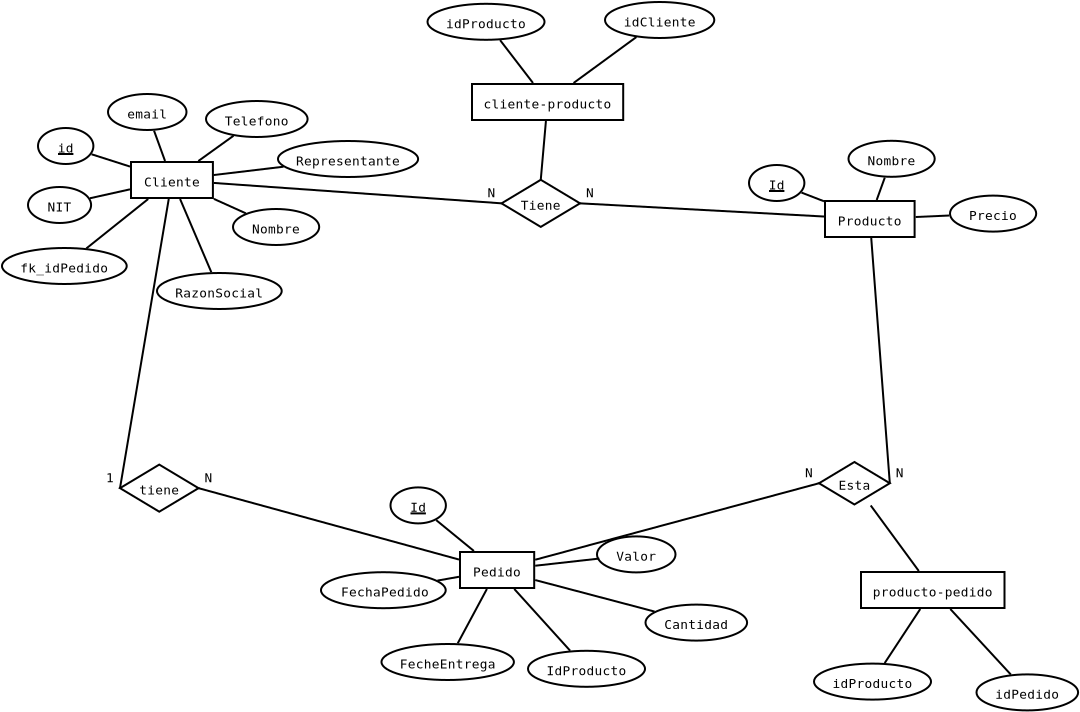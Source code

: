 <?xml version="1.0" encoding="UTF-8"?>
<dia:diagram xmlns:dia="http://www.lysator.liu.se/~alla/dia/">
  <dia:layer name="Fondo" visible="true" active="true">
    <dia:object type="ER - Attribute" version="0" id="O0">
      <dia:attribute name="obj_pos">
        <dia:point val="24.15,23.31"/>
      </dia:attribute>
      <dia:attribute name="obj_bb">
        <dia:rectangle val="24.1,23.26;30.435,25.16"/>
      </dia:attribute>
      <dia:attribute name="elem_corner">
        <dia:point val="24.15,23.31"/>
      </dia:attribute>
      <dia:attribute name="elem_width">
        <dia:real val="6.235"/>
      </dia:attribute>
      <dia:attribute name="elem_height">
        <dia:real val="1.8"/>
      </dia:attribute>
      <dia:attribute name="border_width">
        <dia:real val="0.1"/>
      </dia:attribute>
      <dia:attribute name="border_color">
        <dia:color val="#000000"/>
      </dia:attribute>
      <dia:attribute name="inner_color">
        <dia:color val="#ffffff"/>
      </dia:attribute>
      <dia:attribute name="name">
        <dia:string>#FechaPedido#</dia:string>
      </dia:attribute>
      <dia:attribute name="key">
        <dia:boolean val="false"/>
      </dia:attribute>
      <dia:attribute name="weak_key">
        <dia:boolean val="false"/>
      </dia:attribute>
      <dia:attribute name="derived">
        <dia:boolean val="false"/>
      </dia:attribute>
      <dia:attribute name="multivalued">
        <dia:boolean val="false"/>
      </dia:attribute>
      <dia:attribute name="font">
        <dia:font family="monospace" style="0" name="Courier"/>
      </dia:attribute>
      <dia:attribute name="font_height">
        <dia:real val="0.8"/>
      </dia:attribute>
    </dia:object>
    <dia:group>
      <dia:object type="ER - Entity" version="0" id="O1">
        <dia:attribute name="obj_pos">
          <dia:point val="49.35,4.75"/>
        </dia:attribute>
        <dia:attribute name="obj_bb">
          <dia:rectangle val="49.3,4.7;53.88,6.6"/>
        </dia:attribute>
        <dia:attribute name="elem_corner">
          <dia:point val="49.35,4.75"/>
        </dia:attribute>
        <dia:attribute name="elem_width">
          <dia:real val="4.48"/>
        </dia:attribute>
        <dia:attribute name="elem_height">
          <dia:real val="1.8"/>
        </dia:attribute>
        <dia:attribute name="border_width">
          <dia:real val="0.1"/>
        </dia:attribute>
        <dia:attribute name="border_color">
          <dia:color val="#000000"/>
        </dia:attribute>
        <dia:attribute name="inner_color">
          <dia:color val="#ffffff"/>
        </dia:attribute>
        <dia:attribute name="name">
          <dia:string>#Producto#</dia:string>
        </dia:attribute>
        <dia:attribute name="weak">
          <dia:boolean val="false"/>
        </dia:attribute>
        <dia:attribute name="associative">
          <dia:boolean val="false"/>
        </dia:attribute>
        <dia:attribute name="font">
          <dia:font family="monospace" style="0" name="Courier"/>
        </dia:attribute>
        <dia:attribute name="font_height">
          <dia:real val="0.8"/>
        </dia:attribute>
      </dia:object>
      <dia:object type="ER - Attribute" version="0" id="O2">
        <dia:attribute name="obj_pos">
          <dia:point val="45.55,2.95"/>
        </dia:attribute>
        <dia:attribute name="obj_bb">
          <dia:rectangle val="45.5,2.9;48.37,4.8"/>
        </dia:attribute>
        <dia:attribute name="elem_corner">
          <dia:point val="45.55,2.95"/>
        </dia:attribute>
        <dia:attribute name="elem_width">
          <dia:real val="2.77"/>
        </dia:attribute>
        <dia:attribute name="elem_height">
          <dia:real val="1.8"/>
        </dia:attribute>
        <dia:attribute name="border_width">
          <dia:real val="0.1"/>
        </dia:attribute>
        <dia:attribute name="border_color">
          <dia:color val="#000000"/>
        </dia:attribute>
        <dia:attribute name="inner_color">
          <dia:color val="#ffffff"/>
        </dia:attribute>
        <dia:attribute name="name">
          <dia:string>#Id#</dia:string>
        </dia:attribute>
        <dia:attribute name="key">
          <dia:boolean val="true"/>
        </dia:attribute>
        <dia:attribute name="weak_key">
          <dia:boolean val="false"/>
        </dia:attribute>
        <dia:attribute name="derived">
          <dia:boolean val="false"/>
        </dia:attribute>
        <dia:attribute name="multivalued">
          <dia:boolean val="false"/>
        </dia:attribute>
        <dia:attribute name="font">
          <dia:font family="monospace" style="0" name="Courier"/>
        </dia:attribute>
        <dia:attribute name="font_height">
          <dia:real val="0.8"/>
        </dia:attribute>
      </dia:object>
      <dia:object type="ER - Attribute" version="0" id="O3">
        <dia:attribute name="obj_pos">
          <dia:point val="50.525,1.74"/>
        </dia:attribute>
        <dia:attribute name="obj_bb">
          <dia:rectangle val="50.475,1.69;54.885,3.59"/>
        </dia:attribute>
        <dia:attribute name="elem_corner">
          <dia:point val="50.525,1.74"/>
        </dia:attribute>
        <dia:attribute name="elem_width">
          <dia:real val="4.31"/>
        </dia:attribute>
        <dia:attribute name="elem_height">
          <dia:real val="1.8"/>
        </dia:attribute>
        <dia:attribute name="border_width">
          <dia:real val="0.1"/>
        </dia:attribute>
        <dia:attribute name="border_color">
          <dia:color val="#000000"/>
        </dia:attribute>
        <dia:attribute name="inner_color">
          <dia:color val="#ffffff"/>
        </dia:attribute>
        <dia:attribute name="name">
          <dia:string>#Nombre#</dia:string>
        </dia:attribute>
        <dia:attribute name="key">
          <dia:boolean val="false"/>
        </dia:attribute>
        <dia:attribute name="weak_key">
          <dia:boolean val="false"/>
        </dia:attribute>
        <dia:attribute name="derived">
          <dia:boolean val="false"/>
        </dia:attribute>
        <dia:attribute name="multivalued">
          <dia:boolean val="false"/>
        </dia:attribute>
        <dia:attribute name="font">
          <dia:font family="monospace" style="0" name="Courier"/>
        </dia:attribute>
        <dia:attribute name="font_height">
          <dia:real val="0.8"/>
        </dia:attribute>
      </dia:object>
      <dia:object type="ER - Attribute" version="0" id="O4">
        <dia:attribute name="obj_pos">
          <dia:point val="55.6,4.48"/>
        </dia:attribute>
        <dia:attribute name="obj_bb">
          <dia:rectangle val="55.55,4.43;59.96,6.33"/>
        </dia:attribute>
        <dia:attribute name="elem_corner">
          <dia:point val="55.6,4.48"/>
        </dia:attribute>
        <dia:attribute name="elem_width">
          <dia:real val="4.31"/>
        </dia:attribute>
        <dia:attribute name="elem_height">
          <dia:real val="1.8"/>
        </dia:attribute>
        <dia:attribute name="border_width">
          <dia:real val="0.1"/>
        </dia:attribute>
        <dia:attribute name="border_color">
          <dia:color val="#000000"/>
        </dia:attribute>
        <dia:attribute name="inner_color">
          <dia:color val="#ffffff"/>
        </dia:attribute>
        <dia:attribute name="name">
          <dia:string>#Precio#</dia:string>
        </dia:attribute>
        <dia:attribute name="key">
          <dia:boolean val="false"/>
        </dia:attribute>
        <dia:attribute name="weak_key">
          <dia:boolean val="false"/>
        </dia:attribute>
        <dia:attribute name="derived">
          <dia:boolean val="false"/>
        </dia:attribute>
        <dia:attribute name="multivalued">
          <dia:boolean val="false"/>
        </dia:attribute>
        <dia:attribute name="font">
          <dia:font family="monospace" style="0" name="Courier"/>
        </dia:attribute>
        <dia:attribute name="font_height">
          <dia:real val="0.8"/>
        </dia:attribute>
      </dia:object>
      <dia:object type="Standard - Line" version="0" id="O5">
        <dia:attribute name="obj_pos">
          <dia:point val="48.172,4.328"/>
        </dia:attribute>
        <dia:attribute name="obj_bb">
          <dia:rectangle val="48.107,4.264;49.364,4.829"/>
        </dia:attribute>
        <dia:attribute name="conn_endpoints">
          <dia:point val="48.172,4.328"/>
          <dia:point val="49.3,4.764"/>
        </dia:attribute>
        <dia:attribute name="numcp">
          <dia:int val="1"/>
        </dia:attribute>
        <dia:connections>
          <dia:connection handle="0" to="O2" connection="8"/>
          <dia:connection handle="1" to="O1" connection="8"/>
        </dia:connections>
      </dia:object>
      <dia:object type="Standard - Line" version="0" id="O6">
        <dia:attribute name="obj_pos">
          <dia:point val="52.341,3.576"/>
        </dia:attribute>
        <dia:attribute name="obj_bb">
          <dia:rectangle val="51.87,3.512;52.405,4.764"/>
        </dia:attribute>
        <dia:attribute name="conn_endpoints">
          <dia:point val="52.341,3.576"/>
          <dia:point val="51.934,4.7"/>
        </dia:attribute>
        <dia:attribute name="numcp">
          <dia:int val="1"/>
        </dia:attribute>
        <dia:connections>
          <dia:connection handle="0" to="O3" connection="8"/>
          <dia:connection handle="1" to="O1" connection="8"/>
        </dia:connections>
      </dia:object>
      <dia:object type="Standard - Line" version="0" id="O7">
        <dia:attribute name="obj_pos">
          <dia:point val="55.562,5.476"/>
        </dia:attribute>
        <dia:attribute name="obj_bb">
          <dia:rectangle val="53.827,5.424;55.614,5.602"/>
        </dia:attribute>
        <dia:attribute name="conn_endpoints">
          <dia:point val="55.562,5.476"/>
          <dia:point val="53.879,5.55"/>
        </dia:attribute>
        <dia:attribute name="numcp">
          <dia:int val="1"/>
        </dia:attribute>
        <dia:connections>
          <dia:connection handle="0" to="O4" connection="8"/>
          <dia:connection handle="1" to="O1" connection="8"/>
        </dia:connections>
      </dia:object>
    </dia:group>
    <dia:object type="ER - Relationship" version="0" id="O8">
      <dia:attribute name="obj_pos">
        <dia:point val="49.05,17.8"/>
      </dia:attribute>
      <dia:attribute name="obj_bb">
        <dia:rectangle val="48.315,17.75;53.325,19.974"/>
      </dia:attribute>
      <dia:attribute name="elem_corner">
        <dia:point val="49.05,17.8"/>
      </dia:attribute>
      <dia:attribute name="elem_width">
        <dia:real val="3.54"/>
      </dia:attribute>
      <dia:attribute name="elem_height">
        <dia:real val="2.124"/>
      </dia:attribute>
      <dia:attribute name="border_width">
        <dia:real val="0.1"/>
      </dia:attribute>
      <dia:attribute name="border_color">
        <dia:color val="#000000"/>
      </dia:attribute>
      <dia:attribute name="inner_color">
        <dia:color val="#ffffff"/>
      </dia:attribute>
      <dia:attribute name="name">
        <dia:string>#Esta#</dia:string>
      </dia:attribute>
      <dia:attribute name="left_card">
        <dia:string>#N#</dia:string>
      </dia:attribute>
      <dia:attribute name="right_card">
        <dia:string>#N#</dia:string>
      </dia:attribute>
      <dia:attribute name="identifying">
        <dia:boolean val="false"/>
      </dia:attribute>
      <dia:attribute name="rotated">
        <dia:boolean val="false"/>
      </dia:attribute>
      <dia:attribute name="font">
        <dia:font family="monospace" style="0" name="Courier"/>
      </dia:attribute>
      <dia:attribute name="font_height">
        <dia:real val="0.8"/>
      </dia:attribute>
    </dia:object>
    <dia:object type="ER - Relationship" version="0" id="O9">
      <dia:attribute name="obj_pos">
        <dia:point val="33.175,3.69"/>
      </dia:attribute>
      <dia:attribute name="obj_bb">
        <dia:rectangle val="32.44,3.64;37.835,6.095"/>
      </dia:attribute>
      <dia:attribute name="elem_corner">
        <dia:point val="33.175,3.69"/>
      </dia:attribute>
      <dia:attribute name="elem_width">
        <dia:real val="3.925"/>
      </dia:attribute>
      <dia:attribute name="elem_height">
        <dia:real val="2.355"/>
      </dia:attribute>
      <dia:attribute name="border_width">
        <dia:real val="0.1"/>
      </dia:attribute>
      <dia:attribute name="border_color">
        <dia:color val="#000000"/>
      </dia:attribute>
      <dia:attribute name="inner_color">
        <dia:color val="#ffffff"/>
      </dia:attribute>
      <dia:attribute name="name">
        <dia:string>#Tiene#</dia:string>
      </dia:attribute>
      <dia:attribute name="left_card">
        <dia:string>#N#</dia:string>
      </dia:attribute>
      <dia:attribute name="right_card">
        <dia:string>#N#</dia:string>
      </dia:attribute>
      <dia:attribute name="identifying">
        <dia:boolean val="false"/>
      </dia:attribute>
      <dia:attribute name="rotated">
        <dia:boolean val="false"/>
      </dia:attribute>
      <dia:attribute name="font">
        <dia:font family="monospace" style="0" name="Courier"/>
      </dia:attribute>
      <dia:attribute name="font_height">
        <dia:real val="0.8"/>
      </dia:attribute>
    </dia:object>
    <dia:object type="ER - Relationship" version="0" id="O10">
      <dia:attribute name="obj_pos">
        <dia:point val="14.1,17.93"/>
      </dia:attribute>
      <dia:attribute name="obj_bb">
        <dia:rectangle val="13.365,17.88;18.76,20.335"/>
      </dia:attribute>
      <dia:attribute name="elem_corner">
        <dia:point val="14.1,17.93"/>
      </dia:attribute>
      <dia:attribute name="elem_width">
        <dia:real val="3.925"/>
      </dia:attribute>
      <dia:attribute name="elem_height">
        <dia:real val="2.355"/>
      </dia:attribute>
      <dia:attribute name="border_width">
        <dia:real val="0.1"/>
      </dia:attribute>
      <dia:attribute name="border_color">
        <dia:color val="#000000"/>
      </dia:attribute>
      <dia:attribute name="inner_color">
        <dia:color val="#ffffff"/>
      </dia:attribute>
      <dia:attribute name="name">
        <dia:string>#tiene#</dia:string>
      </dia:attribute>
      <dia:attribute name="left_card">
        <dia:string>#1#</dia:string>
      </dia:attribute>
      <dia:attribute name="right_card">
        <dia:string>#N#</dia:string>
      </dia:attribute>
      <dia:attribute name="identifying">
        <dia:boolean val="false"/>
      </dia:attribute>
      <dia:attribute name="rotated">
        <dia:boolean val="false"/>
      </dia:attribute>
      <dia:attribute name="font">
        <dia:font family="monospace" style="0" name="Courier"/>
      </dia:attribute>
      <dia:attribute name="font_height">
        <dia:real val="0.8"/>
      </dia:attribute>
    </dia:object>
    <dia:object type="Standard - Line" version="0" id="O11">
      <dia:attribute name="obj_pos">
        <dia:point val="49.3,5.526"/>
      </dia:attribute>
      <dia:attribute name="obj_bb">
        <dia:rectangle val="37.047,4.815;49.353,5.579"/>
      </dia:attribute>
      <dia:attribute name="conn_endpoints">
        <dia:point val="49.3,5.526"/>
        <dia:point val="37.1,4.867"/>
      </dia:attribute>
      <dia:attribute name="numcp">
        <dia:int val="1"/>
      </dia:attribute>
      <dia:connections>
        <dia:connection handle="0" to="O1" connection="8"/>
        <dia:connection handle="1" to="O9" connection="4"/>
      </dia:connections>
    </dia:object>
    <dia:object type="Standard - Line" version="0" id="O12">
      <dia:attribute name="obj_pos">
        <dia:point val="18.025,19.108"/>
      </dia:attribute>
      <dia:attribute name="obj_bb">
        <dia:rectangle val="17.964,19.046;31.111,22.739"/>
      </dia:attribute>
      <dia:attribute name="conn_endpoints">
        <dia:point val="18.025,19.108"/>
        <dia:point val="31.05,22.678"/>
      </dia:attribute>
      <dia:attribute name="numcp">
        <dia:int val="1"/>
      </dia:attribute>
      <dia:connections>
        <dia:connection handle="0" to="O10" connection="4"/>
        <dia:connection handle="1" to="O46" connection="8"/>
      </dia:connections>
    </dia:object>
    <dia:object type="Standard - Line" version="0" id="O13">
      <dia:attribute name="obj_pos">
        <dia:point val="34.859,22.687"/>
      </dia:attribute>
      <dia:attribute name="obj_bb">
        <dia:rectangle val="34.797,18.801;49.111,22.748"/>
      </dia:attribute>
      <dia:attribute name="conn_endpoints">
        <dia:point val="34.859,22.687"/>
        <dia:point val="49.05,18.862"/>
      </dia:attribute>
      <dia:attribute name="numcp">
        <dia:int val="1"/>
      </dia:attribute>
      <dia:connections>
        <dia:connection handle="0" to="O46" connection="8"/>
        <dia:connection handle="1" to="O8" connection="0"/>
      </dia:connections>
    </dia:object>
    <dia:object type="Standard - Line" version="0" id="O14">
      <dia:attribute name="obj_pos">
        <dia:point val="51.662,6.6"/>
      </dia:attribute>
      <dia:attribute name="obj_bb">
        <dia:rectangle val="51.608,6.547;52.644,18.916"/>
      </dia:attribute>
      <dia:attribute name="conn_endpoints">
        <dia:point val="51.662,6.6"/>
        <dia:point val="52.59,18.862"/>
      </dia:attribute>
      <dia:attribute name="numcp">
        <dia:int val="1"/>
      </dia:attribute>
      <dia:connections>
        <dia:connection handle="0" to="O1" connection="8"/>
        <dia:connection handle="1" to="O8" connection="4"/>
      </dia:connections>
    </dia:object>
    <dia:group>
      <dia:object type="ER - Entity" version="0" id="O15">
        <dia:attribute name="obj_pos">
          <dia:point val="14.65,2.8"/>
        </dia:attribute>
        <dia:attribute name="obj_bb">
          <dia:rectangle val="14.6,2.75;18.795,4.65"/>
        </dia:attribute>
        <dia:attribute name="elem_corner">
          <dia:point val="14.65,2.8"/>
        </dia:attribute>
        <dia:attribute name="elem_width">
          <dia:real val="4.095"/>
        </dia:attribute>
        <dia:attribute name="elem_height">
          <dia:real val="1.8"/>
        </dia:attribute>
        <dia:attribute name="border_width">
          <dia:real val="0.1"/>
        </dia:attribute>
        <dia:attribute name="border_color">
          <dia:color val="#000000"/>
        </dia:attribute>
        <dia:attribute name="inner_color">
          <dia:color val="#ffffff"/>
        </dia:attribute>
        <dia:attribute name="name">
          <dia:string>#Cliente#</dia:string>
        </dia:attribute>
        <dia:attribute name="weak">
          <dia:boolean val="false"/>
        </dia:attribute>
        <dia:attribute name="associative">
          <dia:boolean val="false"/>
        </dia:attribute>
        <dia:attribute name="font">
          <dia:font family="monospace" style="0" name="Courier"/>
        </dia:attribute>
        <dia:attribute name="font_height">
          <dia:real val="0.8"/>
        </dia:attribute>
      </dia:object>
      <dia:object type="ER - Attribute" version="0" id="O16">
        <dia:attribute name="obj_pos">
          <dia:point val="10,1.1"/>
        </dia:attribute>
        <dia:attribute name="obj_bb">
          <dia:rectangle val="9.95,1.05;12.82,2.95"/>
        </dia:attribute>
        <dia:attribute name="elem_corner">
          <dia:point val="10,1.1"/>
        </dia:attribute>
        <dia:attribute name="elem_width">
          <dia:real val="2.77"/>
        </dia:attribute>
        <dia:attribute name="elem_height">
          <dia:real val="1.8"/>
        </dia:attribute>
        <dia:attribute name="border_width">
          <dia:real val="0.1"/>
        </dia:attribute>
        <dia:attribute name="border_color">
          <dia:color val="#000000"/>
        </dia:attribute>
        <dia:attribute name="inner_color">
          <dia:color val="#ffffff"/>
        </dia:attribute>
        <dia:attribute name="name">
          <dia:string>#id#</dia:string>
        </dia:attribute>
        <dia:attribute name="key">
          <dia:boolean val="true"/>
        </dia:attribute>
        <dia:attribute name="weak_key">
          <dia:boolean val="false"/>
        </dia:attribute>
        <dia:attribute name="derived">
          <dia:boolean val="false"/>
        </dia:attribute>
        <dia:attribute name="multivalued">
          <dia:boolean val="false"/>
        </dia:attribute>
        <dia:attribute name="font">
          <dia:font family="monospace" style="0" name="Courier"/>
        </dia:attribute>
        <dia:attribute name="font_height">
          <dia:real val="0.8"/>
        </dia:attribute>
      </dia:object>
      <dia:object type="ER - Attribute" version="0" id="O17">
        <dia:attribute name="obj_pos">
          <dia:point val="9.5,4.05"/>
        </dia:attribute>
        <dia:attribute name="obj_bb">
          <dia:rectangle val="9.45,4;12.705,5.9"/>
        </dia:attribute>
        <dia:attribute name="elem_corner">
          <dia:point val="9.5,4.05"/>
        </dia:attribute>
        <dia:attribute name="elem_width">
          <dia:real val="3.155"/>
        </dia:attribute>
        <dia:attribute name="elem_height">
          <dia:real val="1.8"/>
        </dia:attribute>
        <dia:attribute name="border_width">
          <dia:real val="0.1"/>
        </dia:attribute>
        <dia:attribute name="border_color">
          <dia:color val="#000000"/>
        </dia:attribute>
        <dia:attribute name="inner_color">
          <dia:color val="#ffffff"/>
        </dia:attribute>
        <dia:attribute name="name">
          <dia:string>#NIT#</dia:string>
        </dia:attribute>
        <dia:attribute name="key">
          <dia:boolean val="false"/>
        </dia:attribute>
        <dia:attribute name="weak_key">
          <dia:boolean val="false"/>
        </dia:attribute>
        <dia:attribute name="derived">
          <dia:boolean val="false"/>
        </dia:attribute>
        <dia:attribute name="multivalued">
          <dia:boolean val="false"/>
        </dia:attribute>
        <dia:attribute name="font">
          <dia:font family="monospace" style="0" name="Courier"/>
        </dia:attribute>
        <dia:attribute name="font_height">
          <dia:real val="0.8"/>
        </dia:attribute>
      </dia:object>
      <dia:object type="ER - Attribute" version="0" id="O18">
        <dia:attribute name="obj_pos">
          <dia:point val="15.95,8.35"/>
        </dia:attribute>
        <dia:attribute name="obj_bb">
          <dia:rectangle val="15.9,8.3;22.235,10.2"/>
        </dia:attribute>
        <dia:attribute name="elem_corner">
          <dia:point val="15.95,8.35"/>
        </dia:attribute>
        <dia:attribute name="elem_width">
          <dia:real val="6.235"/>
        </dia:attribute>
        <dia:attribute name="elem_height">
          <dia:real val="1.8"/>
        </dia:attribute>
        <dia:attribute name="border_width">
          <dia:real val="0.1"/>
        </dia:attribute>
        <dia:attribute name="border_color">
          <dia:color val="#000000"/>
        </dia:attribute>
        <dia:attribute name="inner_color">
          <dia:color val="#ffffff"/>
        </dia:attribute>
        <dia:attribute name="name">
          <dia:string>#RazonSocial#</dia:string>
        </dia:attribute>
        <dia:attribute name="key">
          <dia:boolean val="false"/>
        </dia:attribute>
        <dia:attribute name="weak_key">
          <dia:boolean val="false"/>
        </dia:attribute>
        <dia:attribute name="derived">
          <dia:boolean val="false"/>
        </dia:attribute>
        <dia:attribute name="multivalued">
          <dia:boolean val="false"/>
        </dia:attribute>
        <dia:attribute name="font">
          <dia:font family="monospace" style="0" name="Courier"/>
        </dia:attribute>
        <dia:attribute name="font_height">
          <dia:real val="0.8"/>
        </dia:attribute>
      </dia:object>
      <dia:object type="ER - Attribute" version="0" id="O19">
        <dia:attribute name="obj_pos">
          <dia:point val="19.75,5.15"/>
        </dia:attribute>
        <dia:attribute name="obj_bb">
          <dia:rectangle val="19.7,5.1;24.11,7"/>
        </dia:attribute>
        <dia:attribute name="elem_corner">
          <dia:point val="19.75,5.15"/>
        </dia:attribute>
        <dia:attribute name="elem_width">
          <dia:real val="4.31"/>
        </dia:attribute>
        <dia:attribute name="elem_height">
          <dia:real val="1.8"/>
        </dia:attribute>
        <dia:attribute name="border_width">
          <dia:real val="0.1"/>
        </dia:attribute>
        <dia:attribute name="border_color">
          <dia:color val="#000000"/>
        </dia:attribute>
        <dia:attribute name="inner_color">
          <dia:color val="#ffffff"/>
        </dia:attribute>
        <dia:attribute name="name">
          <dia:string>#Nombre#</dia:string>
        </dia:attribute>
        <dia:attribute name="key">
          <dia:boolean val="false"/>
        </dia:attribute>
        <dia:attribute name="weak_key">
          <dia:boolean val="false"/>
        </dia:attribute>
        <dia:attribute name="derived">
          <dia:boolean val="false"/>
        </dia:attribute>
        <dia:attribute name="multivalued">
          <dia:boolean val="false"/>
        </dia:attribute>
        <dia:attribute name="font">
          <dia:font family="monospace" style="0" name="Courier"/>
        </dia:attribute>
        <dia:attribute name="font_height">
          <dia:real val="0.8"/>
        </dia:attribute>
      </dia:object>
      <dia:object type="ER - Attribute" version="0" id="O20">
        <dia:attribute name="obj_pos">
          <dia:point val="22,1.75"/>
        </dia:attribute>
        <dia:attribute name="obj_bb">
          <dia:rectangle val="21.95,1.7;29.055,3.6"/>
        </dia:attribute>
        <dia:attribute name="elem_corner">
          <dia:point val="22,1.75"/>
        </dia:attribute>
        <dia:attribute name="elem_width">
          <dia:real val="7.005"/>
        </dia:attribute>
        <dia:attribute name="elem_height">
          <dia:real val="1.8"/>
        </dia:attribute>
        <dia:attribute name="border_width">
          <dia:real val="0.1"/>
        </dia:attribute>
        <dia:attribute name="border_color">
          <dia:color val="#000000"/>
        </dia:attribute>
        <dia:attribute name="inner_color">
          <dia:color val="#ffffff"/>
        </dia:attribute>
        <dia:attribute name="name">
          <dia:string>#Representante#</dia:string>
        </dia:attribute>
        <dia:attribute name="key">
          <dia:boolean val="false"/>
        </dia:attribute>
        <dia:attribute name="weak_key">
          <dia:boolean val="false"/>
        </dia:attribute>
        <dia:attribute name="derived">
          <dia:boolean val="false"/>
        </dia:attribute>
        <dia:attribute name="multivalued">
          <dia:boolean val="false"/>
        </dia:attribute>
        <dia:attribute name="font">
          <dia:font family="monospace" style="0" name="Courier"/>
        </dia:attribute>
        <dia:attribute name="font_height">
          <dia:real val="0.8"/>
        </dia:attribute>
      </dia:object>
      <dia:object type="ER - Attribute" version="0" id="O21">
        <dia:attribute name="obj_pos">
          <dia:point val="18.4,-0.25"/>
        </dia:attribute>
        <dia:attribute name="obj_bb">
          <dia:rectangle val="18.35,-0.3;23.53,1.6"/>
        </dia:attribute>
        <dia:attribute name="elem_corner">
          <dia:point val="18.4,-0.25"/>
        </dia:attribute>
        <dia:attribute name="elem_width">
          <dia:real val="5.08"/>
        </dia:attribute>
        <dia:attribute name="elem_height">
          <dia:real val="1.8"/>
        </dia:attribute>
        <dia:attribute name="border_width">
          <dia:real val="0.1"/>
        </dia:attribute>
        <dia:attribute name="border_color">
          <dia:color val="#000000"/>
        </dia:attribute>
        <dia:attribute name="inner_color">
          <dia:color val="#ffffff"/>
        </dia:attribute>
        <dia:attribute name="name">
          <dia:string>#Telefono#</dia:string>
        </dia:attribute>
        <dia:attribute name="key">
          <dia:boolean val="false"/>
        </dia:attribute>
        <dia:attribute name="weak_key">
          <dia:boolean val="false"/>
        </dia:attribute>
        <dia:attribute name="derived">
          <dia:boolean val="false"/>
        </dia:attribute>
        <dia:attribute name="multivalued">
          <dia:boolean val="false"/>
        </dia:attribute>
        <dia:attribute name="font">
          <dia:font family="monospace" style="0" name="Courier"/>
        </dia:attribute>
        <dia:attribute name="font_height">
          <dia:real val="0.8"/>
        </dia:attribute>
      </dia:object>
      <dia:object type="ER - Attribute" version="0" id="O22">
        <dia:attribute name="obj_pos">
          <dia:point val="13.5,-0.6"/>
        </dia:attribute>
        <dia:attribute name="obj_bb">
          <dia:rectangle val="13.45,-0.65;17.475,1.25"/>
        </dia:attribute>
        <dia:attribute name="elem_corner">
          <dia:point val="13.5,-0.6"/>
        </dia:attribute>
        <dia:attribute name="elem_width">
          <dia:real val="3.925"/>
        </dia:attribute>
        <dia:attribute name="elem_height">
          <dia:real val="1.8"/>
        </dia:attribute>
        <dia:attribute name="border_width">
          <dia:real val="0.1"/>
        </dia:attribute>
        <dia:attribute name="border_color">
          <dia:color val="#000000"/>
        </dia:attribute>
        <dia:attribute name="inner_color">
          <dia:color val="#ffffff"/>
        </dia:attribute>
        <dia:attribute name="name">
          <dia:string>#email#</dia:string>
        </dia:attribute>
        <dia:attribute name="key">
          <dia:boolean val="false"/>
        </dia:attribute>
        <dia:attribute name="weak_key">
          <dia:boolean val="false"/>
        </dia:attribute>
        <dia:attribute name="derived">
          <dia:boolean val="false"/>
        </dia:attribute>
        <dia:attribute name="multivalued">
          <dia:boolean val="false"/>
        </dia:attribute>
        <dia:attribute name="font">
          <dia:font family="monospace" style="0" name="Courier"/>
        </dia:attribute>
        <dia:attribute name="font_height">
          <dia:real val="0.8"/>
        </dia:attribute>
      </dia:object>
      <dia:object type="Standard - Line" version="0" id="O23">
        <dia:attribute name="obj_pos">
          <dia:point val="12.675,2.413"/>
        </dia:attribute>
        <dia:attribute name="obj_bb">
          <dia:rectangle val="12.612,2.35;14.663,3.092"/>
        </dia:attribute>
        <dia:attribute name="conn_endpoints">
          <dia:point val="12.675,2.413"/>
          <dia:point val="14.6,3.029"/>
        </dia:attribute>
        <dia:attribute name="numcp">
          <dia:int val="1"/>
        </dia:attribute>
        <dia:connections>
          <dia:connection handle="0" to="O16" connection="8"/>
          <dia:connection handle="1" to="O15" connection="8"/>
        </dia:connections>
      </dia:object>
      <dia:object type="Standard - Line" version="0" id="O24">
        <dia:attribute name="obj_pos">
          <dia:point val="12.596,4.612"/>
        </dia:attribute>
        <dia:attribute name="obj_bb">
          <dia:rectangle val="12.536,4.107;14.66,4.672"/>
        </dia:attribute>
        <dia:attribute name="conn_endpoints">
          <dia:point val="12.596,4.612"/>
          <dia:point val="14.6,4.166"/>
        </dia:attribute>
        <dia:attribute name="numcp">
          <dia:int val="1"/>
        </dia:attribute>
        <dia:connections>
          <dia:connection handle="0" to="O17" connection="8"/>
          <dia:connection handle="1" to="O15" connection="8"/>
        </dia:connections>
      </dia:object>
      <dia:object type="Standard - Line" version="0" id="O25">
        <dia:attribute name="obj_pos">
          <dia:point val="18.666,8.311"/>
        </dia:attribute>
        <dia:attribute name="obj_bb">
          <dia:rectangle val="17.038,4.585;18.732,8.376"/>
        </dia:attribute>
        <dia:attribute name="conn_endpoints">
          <dia:point val="18.666,8.311"/>
          <dia:point val="17.103,4.65"/>
        </dia:attribute>
        <dia:attribute name="numcp">
          <dia:int val="1"/>
        </dia:attribute>
        <dia:connections>
          <dia:connection handle="0" to="O18" connection="8"/>
          <dia:connection handle="1" to="O15" connection="8"/>
        </dia:connections>
      </dia:object>
      <dia:object type="Standard - Line" version="0" id="O26">
        <dia:attribute name="obj_pos">
          <dia:point val="20.396,5.369"/>
        </dia:attribute>
        <dia:attribute name="obj_bb">
          <dia:rectangle val="18.728,4.58;20.462,5.435"/>
        </dia:attribute>
        <dia:attribute name="conn_endpoints">
          <dia:point val="20.396,5.369"/>
          <dia:point val="18.794,4.646"/>
        </dia:attribute>
        <dia:attribute name="numcp">
          <dia:int val="1"/>
        </dia:attribute>
        <dia:connections>
          <dia:connection handle="0" to="O19" connection="8"/>
          <dia:connection handle="1" to="O15" connection="8"/>
        </dia:connections>
      </dia:object>
      <dia:object type="Standard - Line" version="0" id="O27">
        <dia:attribute name="obj_pos">
          <dia:point val="22.276,3.035"/>
        </dia:attribute>
        <dia:attribute name="obj_bb">
          <dia:rectangle val="18.723,2.979;22.331,3.507"/>
        </dia:attribute>
        <dia:attribute name="conn_endpoints">
          <dia:point val="22.276,3.035"/>
          <dia:point val="18.778,3.452"/>
        </dia:attribute>
        <dia:attribute name="numcp">
          <dia:int val="1"/>
        </dia:attribute>
        <dia:connections>
          <dia:connection handle="0" to="O20" connection="8"/>
          <dia:connection handle="1" to="O15" connection="8"/>
        </dia:connections>
      </dia:object>
      <dia:object type="Standard - Line" version="0" id="O28">
        <dia:attribute name="obj_pos">
          <dia:point val="19.778,1.485"/>
        </dia:attribute>
        <dia:attribute name="obj_bb">
          <dia:rectangle val="17.947,1.416;19.848,2.821"/>
        </dia:attribute>
        <dia:attribute name="conn_endpoints">
          <dia:point val="19.778,1.485"/>
          <dia:point val="18.017,2.751"/>
        </dia:attribute>
        <dia:attribute name="numcp">
          <dia:int val="1"/>
        </dia:attribute>
        <dia:connections>
          <dia:connection handle="0" to="O21" connection="8"/>
          <dia:connection handle="1" to="O15" connection="8"/>
        </dia:connections>
      </dia:object>
      <dia:object type="Standard - Line" version="0" id="O29">
        <dia:attribute name="obj_pos">
          <dia:point val="15.802,1.235"/>
        </dia:attribute>
        <dia:attribute name="obj_bb">
          <dia:rectangle val="15.738,1.171;16.416,2.814"/>
        </dia:attribute>
        <dia:attribute name="conn_endpoints">
          <dia:point val="15.802,1.235"/>
          <dia:point val="16.352,2.75"/>
        </dia:attribute>
        <dia:attribute name="numcp">
          <dia:int val="1"/>
        </dia:attribute>
        <dia:connections>
          <dia:connection handle="0" to="O22" connection="8"/>
          <dia:connection handle="1" to="O15" connection="8"/>
        </dia:connections>
      </dia:object>
      <dia:object type="Standard - Line" version="0" id="O30">
        <dia:attribute name="obj_pos">
          <dia:point val="18.794,3.849"/>
        </dia:attribute>
        <dia:attribute name="obj_bb">
          <dia:rectangle val="18.741,3.795;33.228,4.921"/>
        </dia:attribute>
        <dia:attribute name="conn_endpoints">
          <dia:point val="18.794,3.849"/>
          <dia:point val="33.175,4.867"/>
        </dia:attribute>
        <dia:attribute name="numcp">
          <dia:int val="1"/>
        </dia:attribute>
        <dia:connections>
          <dia:connection handle="0" to="O15" connection="8"/>
        </dia:connections>
      </dia:object>
      <dia:object type="Standard - Line" version="0" id="O31">
        <dia:attribute name="obj_pos">
          <dia:point val="16.537,4.65"/>
        </dia:attribute>
        <dia:attribute name="obj_bb">
          <dia:rectangle val="14.042,4.593;16.595,19.165"/>
        </dia:attribute>
        <dia:attribute name="conn_endpoints">
          <dia:point val="16.537,4.65"/>
          <dia:point val="14.1,19.108"/>
        </dia:attribute>
        <dia:attribute name="numcp">
          <dia:int val="1"/>
        </dia:attribute>
        <dia:connections>
          <dia:connection handle="0" to="O15" connection="8"/>
        </dia:connections>
      </dia:object>
      <dia:object type="ER - Attribute" version="0" id="O32">
        <dia:attribute name="obj_pos">
          <dia:point val="8.2,7.1"/>
        </dia:attribute>
        <dia:attribute name="obj_bb">
          <dia:rectangle val="8.15,7.05;14.485,8.95"/>
        </dia:attribute>
        <dia:attribute name="elem_corner">
          <dia:point val="8.2,7.1"/>
        </dia:attribute>
        <dia:attribute name="elem_width">
          <dia:real val="6.235"/>
        </dia:attribute>
        <dia:attribute name="elem_height">
          <dia:real val="1.8"/>
        </dia:attribute>
        <dia:attribute name="border_width">
          <dia:real val="0.1"/>
        </dia:attribute>
        <dia:attribute name="border_color">
          <dia:color val="#000000"/>
        </dia:attribute>
        <dia:attribute name="inner_color">
          <dia:color val="#ffffff"/>
        </dia:attribute>
        <dia:attribute name="name">
          <dia:string>#fk_idPedido#</dia:string>
        </dia:attribute>
        <dia:attribute name="key">
          <dia:boolean val="false"/>
        </dia:attribute>
        <dia:attribute name="weak_key">
          <dia:boolean val="false"/>
        </dia:attribute>
        <dia:attribute name="derived">
          <dia:boolean val="false"/>
        </dia:attribute>
        <dia:attribute name="multivalued">
          <dia:boolean val="false"/>
        </dia:attribute>
        <dia:attribute name="font">
          <dia:font family="monospace" style="0" name="Courier"/>
        </dia:attribute>
        <dia:attribute name="font_height">
          <dia:real val="0.8"/>
        </dia:attribute>
      </dia:object>
      <dia:object type="Standard - Line" version="0" id="O33">
        <dia:attribute name="obj_pos">
          <dia:point val="12.416,7.122"/>
        </dia:attribute>
        <dia:attribute name="obj_bb">
          <dia:rectangle val="12.346,4.579;15.58,7.192"/>
        </dia:attribute>
        <dia:attribute name="conn_endpoints">
          <dia:point val="12.416,7.122"/>
          <dia:point val="15.509,4.65"/>
        </dia:attribute>
        <dia:attribute name="numcp">
          <dia:int val="1"/>
        </dia:attribute>
        <dia:connections>
          <dia:connection handle="0" to="O32" connection="8"/>
          <dia:connection handle="1" to="O15" connection="8"/>
        </dia:connections>
      </dia:object>
    </dia:group>
    <dia:object type="Standard - Line" version="0" id="O34">
      <dia:attribute name="obj_pos">
        <dia:point val="51.636,19.974"/>
      </dia:attribute>
      <dia:attribute name="obj_bb">
        <dia:rectangle val="51.566,19.904;54.111,23.32"/>
      </dia:attribute>
      <dia:attribute name="conn_endpoints">
        <dia:point val="51.636,19.974"/>
        <dia:point val="54.041,23.251"/>
      </dia:attribute>
      <dia:attribute name="numcp">
        <dia:int val="1"/>
      </dia:attribute>
      <dia:connections>
        <dia:connection handle="0" to="O8" connection="8"/>
        <dia:connection handle="1" to="O41" connection="8"/>
      </dia:connections>
    </dia:object>
    <dia:object type="Standard - Line" version="0" id="O35">
      <dia:attribute name="obj_pos">
        <dia:point val="35.138,3.69"/>
      </dia:attribute>
      <dia:attribute name="obj_bb">
        <dia:rectangle val="35.083,0.696;35.45,3.744"/>
      </dia:attribute>
      <dia:attribute name="conn_endpoints">
        <dia:point val="35.138,3.69"/>
        <dia:point val="35.396,0.75"/>
      </dia:attribute>
      <dia:attribute name="numcp">
        <dia:int val="1"/>
      </dia:attribute>
      <dia:connections>
        <dia:connection handle="0" to="O9" connection="2"/>
        <dia:connection handle="1" to="O36" connection="8"/>
      </dia:connections>
    </dia:object>
    <dia:group>
      <dia:object type="ER - Entity" version="0" id="O36">
        <dia:attribute name="obj_pos">
          <dia:point val="31.7,-1.1"/>
        </dia:attribute>
        <dia:attribute name="obj_bb">
          <dia:rectangle val="31.65,-1.15;39.31,0.75"/>
        </dia:attribute>
        <dia:attribute name="elem_corner">
          <dia:point val="31.7,-1.1"/>
        </dia:attribute>
        <dia:attribute name="elem_width">
          <dia:real val="7.56"/>
        </dia:attribute>
        <dia:attribute name="elem_height">
          <dia:real val="1.8"/>
        </dia:attribute>
        <dia:attribute name="border_width">
          <dia:real val="0.1"/>
        </dia:attribute>
        <dia:attribute name="border_color">
          <dia:color val="#000000"/>
        </dia:attribute>
        <dia:attribute name="inner_color">
          <dia:color val="#ffffff"/>
        </dia:attribute>
        <dia:attribute name="name">
          <dia:string>#cliente-producto#</dia:string>
        </dia:attribute>
        <dia:attribute name="weak">
          <dia:boolean val="false"/>
        </dia:attribute>
        <dia:attribute name="associative">
          <dia:boolean val="false"/>
        </dia:attribute>
        <dia:attribute name="font">
          <dia:font family="monospace" style="0" name="Courier"/>
        </dia:attribute>
        <dia:attribute name="font_height">
          <dia:real val="0.8"/>
        </dia:attribute>
      </dia:object>
      <dia:object type="ER - Attribute" version="0" id="O37">
        <dia:attribute name="obj_pos">
          <dia:point val="38.35,-5.2"/>
        </dia:attribute>
        <dia:attribute name="obj_bb">
          <dia:rectangle val="38.3,-5.25;43.865,-3.35"/>
        </dia:attribute>
        <dia:attribute name="elem_corner">
          <dia:point val="38.35,-5.2"/>
        </dia:attribute>
        <dia:attribute name="elem_width">
          <dia:real val="5.465"/>
        </dia:attribute>
        <dia:attribute name="elem_height">
          <dia:real val="1.8"/>
        </dia:attribute>
        <dia:attribute name="border_width">
          <dia:real val="0.1"/>
        </dia:attribute>
        <dia:attribute name="border_color">
          <dia:color val="#000000"/>
        </dia:attribute>
        <dia:attribute name="inner_color">
          <dia:color val="#ffffff"/>
        </dia:attribute>
        <dia:attribute name="name">
          <dia:string>#idCliente#</dia:string>
        </dia:attribute>
        <dia:attribute name="key">
          <dia:boolean val="false"/>
        </dia:attribute>
        <dia:attribute name="weak_key">
          <dia:boolean val="false"/>
        </dia:attribute>
        <dia:attribute name="derived">
          <dia:boolean val="false"/>
        </dia:attribute>
        <dia:attribute name="multivalued">
          <dia:boolean val="false"/>
        </dia:attribute>
        <dia:attribute name="font">
          <dia:font family="monospace" style="0" name="Courier"/>
        </dia:attribute>
        <dia:attribute name="font_height">
          <dia:real val="0.8"/>
        </dia:attribute>
      </dia:object>
      <dia:object type="ER - Attribute" version="0" id="O38">
        <dia:attribute name="obj_pos">
          <dia:point val="29.475,-5.11"/>
        </dia:attribute>
        <dia:attribute name="obj_bb">
          <dia:rectangle val="29.425,-5.16;35.375,-3.26"/>
        </dia:attribute>
        <dia:attribute name="elem_corner">
          <dia:point val="29.475,-5.11"/>
        </dia:attribute>
        <dia:attribute name="elem_width">
          <dia:real val="5.85"/>
        </dia:attribute>
        <dia:attribute name="elem_height">
          <dia:real val="1.8"/>
        </dia:attribute>
        <dia:attribute name="border_width">
          <dia:real val="0.1"/>
        </dia:attribute>
        <dia:attribute name="border_color">
          <dia:color val="#000000"/>
        </dia:attribute>
        <dia:attribute name="inner_color">
          <dia:color val="#ffffff"/>
        </dia:attribute>
        <dia:attribute name="name">
          <dia:string>#idProducto#</dia:string>
        </dia:attribute>
        <dia:attribute name="key">
          <dia:boolean val="false"/>
        </dia:attribute>
        <dia:attribute name="weak_key">
          <dia:boolean val="false"/>
        </dia:attribute>
        <dia:attribute name="derived">
          <dia:boolean val="false"/>
        </dia:attribute>
        <dia:attribute name="multivalued">
          <dia:boolean val="false"/>
        </dia:attribute>
        <dia:attribute name="font">
          <dia:font family="monospace" style="0" name="Courier"/>
        </dia:attribute>
        <dia:attribute name="font_height">
          <dia:real val="0.8"/>
        </dia:attribute>
      </dia:object>
      <dia:object type="Standard - Line" version="0" id="O39">
        <dia:attribute name="obj_pos">
          <dia:point val="34.75,-1.15"/>
        </dia:attribute>
        <dia:attribute name="obj_bb">
          <dia:rectangle val="33.033,-3.365;34.82,-1.08"/>
        </dia:attribute>
        <dia:attribute name="conn_endpoints">
          <dia:point val="34.75,-1.15"/>
          <dia:point val="33.103,-3.294"/>
        </dia:attribute>
        <dia:attribute name="numcp">
          <dia:int val="1"/>
        </dia:attribute>
        <dia:connections>
          <dia:connection handle="0" to="O36" connection="8"/>
          <dia:connection handle="1" to="O38" connection="8"/>
        </dia:connections>
      </dia:object>
      <dia:object type="Standard - Line" version="0" id="O40">
        <dia:attribute name="obj_pos">
          <dia:point val="36.778,-1.15"/>
        </dia:attribute>
        <dia:attribute name="obj_bb">
          <dia:rectangle val="36.708,-3.52;39.991,-1.08"/>
        </dia:attribute>
        <dia:attribute name="conn_endpoints">
          <dia:point val="36.778,-1.15"/>
          <dia:point val="39.921,-3.45"/>
        </dia:attribute>
        <dia:attribute name="numcp">
          <dia:int val="1"/>
        </dia:attribute>
        <dia:connections>
          <dia:connection handle="0" to="O36" connection="8"/>
          <dia:connection handle="1" to="O37" connection="8"/>
        </dia:connections>
      </dia:object>
    </dia:group>
    <dia:group>
      <dia:object type="ER - Entity" version="0" id="O41">
        <dia:attribute name="obj_pos">
          <dia:point val="51.15,23.3"/>
        </dia:attribute>
        <dia:attribute name="obj_bb">
          <dia:rectangle val="51.1,23.25;58.375,25.15"/>
        </dia:attribute>
        <dia:attribute name="elem_corner">
          <dia:point val="51.15,23.3"/>
        </dia:attribute>
        <dia:attribute name="elem_width">
          <dia:real val="7.175"/>
        </dia:attribute>
        <dia:attribute name="elem_height">
          <dia:real val="1.8"/>
        </dia:attribute>
        <dia:attribute name="border_width">
          <dia:real val="0.1"/>
        </dia:attribute>
        <dia:attribute name="border_color">
          <dia:color val="#000000"/>
        </dia:attribute>
        <dia:attribute name="inner_color">
          <dia:color val="#ffffff"/>
        </dia:attribute>
        <dia:attribute name="name">
          <dia:string>#producto-pedido#</dia:string>
        </dia:attribute>
        <dia:attribute name="weak">
          <dia:boolean val="false"/>
        </dia:attribute>
        <dia:attribute name="associative">
          <dia:boolean val="false"/>
        </dia:attribute>
        <dia:attribute name="font">
          <dia:font family="monospace" style="0" name="Courier"/>
        </dia:attribute>
        <dia:attribute name="font_height">
          <dia:real val="0.8"/>
        </dia:attribute>
      </dia:object>
      <dia:object type="ER - Attribute" version="0" id="O42">
        <dia:attribute name="obj_pos">
          <dia:point val="48.8,27.88"/>
        </dia:attribute>
        <dia:attribute name="obj_bb">
          <dia:rectangle val="48.75,27.83;54.7,29.73"/>
        </dia:attribute>
        <dia:attribute name="elem_corner">
          <dia:point val="48.8,27.88"/>
        </dia:attribute>
        <dia:attribute name="elem_width">
          <dia:real val="5.85"/>
        </dia:attribute>
        <dia:attribute name="elem_height">
          <dia:real val="1.8"/>
        </dia:attribute>
        <dia:attribute name="border_width">
          <dia:real val="0.1"/>
        </dia:attribute>
        <dia:attribute name="border_color">
          <dia:color val="#000000"/>
        </dia:attribute>
        <dia:attribute name="inner_color">
          <dia:color val="#ffffff"/>
        </dia:attribute>
        <dia:attribute name="name">
          <dia:string>#idProducto#</dia:string>
        </dia:attribute>
        <dia:attribute name="key">
          <dia:boolean val="false"/>
        </dia:attribute>
        <dia:attribute name="weak_key">
          <dia:boolean val="false"/>
        </dia:attribute>
        <dia:attribute name="derived">
          <dia:boolean val="false"/>
        </dia:attribute>
        <dia:attribute name="multivalued">
          <dia:boolean val="false"/>
        </dia:attribute>
        <dia:attribute name="font">
          <dia:font family="monospace" style="0" name="Courier"/>
        </dia:attribute>
        <dia:attribute name="font_height">
          <dia:real val="0.8"/>
        </dia:attribute>
      </dia:object>
      <dia:object type="ER - Attribute" version="0" id="O43">
        <dia:attribute name="obj_pos">
          <dia:point val="56.925,28.42"/>
        </dia:attribute>
        <dia:attribute name="obj_bb">
          <dia:rectangle val="56.875,28.37;62.055,30.27"/>
        </dia:attribute>
        <dia:attribute name="elem_corner">
          <dia:point val="56.925,28.42"/>
        </dia:attribute>
        <dia:attribute name="elem_width">
          <dia:real val="5.08"/>
        </dia:attribute>
        <dia:attribute name="elem_height">
          <dia:real val="1.8"/>
        </dia:attribute>
        <dia:attribute name="border_width">
          <dia:real val="0.1"/>
        </dia:attribute>
        <dia:attribute name="border_color">
          <dia:color val="#000000"/>
        </dia:attribute>
        <dia:attribute name="inner_color">
          <dia:color val="#ffffff"/>
        </dia:attribute>
        <dia:attribute name="name">
          <dia:string>#idPedido#</dia:string>
        </dia:attribute>
        <dia:attribute name="key">
          <dia:boolean val="false"/>
        </dia:attribute>
        <dia:attribute name="weak_key">
          <dia:boolean val="false"/>
        </dia:attribute>
        <dia:attribute name="derived">
          <dia:boolean val="false"/>
        </dia:attribute>
        <dia:attribute name="multivalued">
          <dia:boolean val="false"/>
        </dia:attribute>
        <dia:attribute name="font">
          <dia:font family="monospace" style="0" name="Courier"/>
        </dia:attribute>
        <dia:attribute name="font_height">
          <dia:real val="0.8"/>
        </dia:attribute>
      </dia:object>
      <dia:object type="Standard - Line" version="0" id="O44">
        <dia:attribute name="obj_pos">
          <dia:point val="54.113,25.149"/>
        </dia:attribute>
        <dia:attribute name="obj_bb">
          <dia:rectangle val="52.264,25.08;54.182,27.925"/>
        </dia:attribute>
        <dia:attribute name="conn_endpoints">
          <dia:point val="54.113,25.149"/>
          <dia:point val="52.333,27.856"/>
        </dia:attribute>
        <dia:attribute name="numcp">
          <dia:int val="1"/>
        </dia:attribute>
        <dia:connections>
          <dia:connection handle="0" to="O41" connection="8"/>
          <dia:connection handle="1" to="O42" connection="8"/>
        </dia:connections>
      </dia:object>
      <dia:object type="Standard - Line" version="0" id="O45">
        <dia:attribute name="obj_pos">
          <dia:point val="55.615,25.15"/>
        </dia:attribute>
        <dia:attribute name="obj_bb">
          <dia:rectangle val="55.544,25.08;58.713,28.499"/>
        </dia:attribute>
        <dia:attribute name="conn_endpoints">
          <dia:point val="55.615,25.15"/>
          <dia:point val="58.642,28.429"/>
        </dia:attribute>
        <dia:attribute name="numcp">
          <dia:int val="1"/>
        </dia:attribute>
        <dia:connections>
          <dia:connection handle="0" to="O41" connection="8"/>
          <dia:connection handle="1" to="O43" connection="8"/>
        </dia:connections>
      </dia:object>
    </dia:group>
    <dia:group>
      <dia:object type="ER - Entity" version="0" id="O46">
        <dia:attribute name="obj_pos">
          <dia:point val="31.1,22.3"/>
        </dia:attribute>
        <dia:attribute name="obj_bb">
          <dia:rectangle val="31.05,22.25;34.86,24.15"/>
        </dia:attribute>
        <dia:attribute name="elem_corner">
          <dia:point val="31.1,22.3"/>
        </dia:attribute>
        <dia:attribute name="elem_width">
          <dia:real val="3.71"/>
        </dia:attribute>
        <dia:attribute name="elem_height">
          <dia:real val="1.8"/>
        </dia:attribute>
        <dia:attribute name="border_width">
          <dia:real val="0.1"/>
        </dia:attribute>
        <dia:attribute name="border_color">
          <dia:color val="#000000"/>
        </dia:attribute>
        <dia:attribute name="inner_color">
          <dia:color val="#ffffff"/>
        </dia:attribute>
        <dia:attribute name="name">
          <dia:string>#Pedido#</dia:string>
        </dia:attribute>
        <dia:attribute name="weak">
          <dia:boolean val="false"/>
        </dia:attribute>
        <dia:attribute name="associative">
          <dia:boolean val="false"/>
        </dia:attribute>
        <dia:attribute name="font">
          <dia:font family="monospace" style="0" name="Courier"/>
        </dia:attribute>
        <dia:attribute name="font_height">
          <dia:real val="0.8"/>
        </dia:attribute>
      </dia:object>
      <dia:object type="ER - Attribute" version="0" id="O47">
        <dia:attribute name="obj_pos">
          <dia:point val="27.625,19.07"/>
        </dia:attribute>
        <dia:attribute name="obj_bb">
          <dia:rectangle val="27.575,19.02;30.445,20.92"/>
        </dia:attribute>
        <dia:attribute name="elem_corner">
          <dia:point val="27.625,19.07"/>
        </dia:attribute>
        <dia:attribute name="elem_width">
          <dia:real val="2.77"/>
        </dia:attribute>
        <dia:attribute name="elem_height">
          <dia:real val="1.8"/>
        </dia:attribute>
        <dia:attribute name="border_width">
          <dia:real val="0.1"/>
        </dia:attribute>
        <dia:attribute name="border_color">
          <dia:color val="#000000"/>
        </dia:attribute>
        <dia:attribute name="inner_color">
          <dia:color val="#ffffff"/>
        </dia:attribute>
        <dia:attribute name="name">
          <dia:string>#Id#</dia:string>
        </dia:attribute>
        <dia:attribute name="key">
          <dia:boolean val="true"/>
        </dia:attribute>
        <dia:attribute name="weak_key">
          <dia:boolean val="false"/>
        </dia:attribute>
        <dia:attribute name="derived">
          <dia:boolean val="false"/>
        </dia:attribute>
        <dia:attribute name="multivalued">
          <dia:boolean val="false"/>
        </dia:attribute>
        <dia:attribute name="font">
          <dia:font family="monospace" style="0" name="Courier"/>
        </dia:attribute>
        <dia:attribute name="font_height">
          <dia:real val="0.8"/>
        </dia:attribute>
      </dia:object>
      <dia:object type="ER - Attribute" version="0" id="O48">
        <dia:attribute name="obj_pos">
          <dia:point val="27.175,26.9"/>
        </dia:attribute>
        <dia:attribute name="obj_bb">
          <dia:rectangle val="27.125,26.85;33.845,28.75"/>
        </dia:attribute>
        <dia:attribute name="elem_corner">
          <dia:point val="27.175,26.9"/>
        </dia:attribute>
        <dia:attribute name="elem_width">
          <dia:real val="6.62"/>
        </dia:attribute>
        <dia:attribute name="elem_height">
          <dia:real val="1.8"/>
        </dia:attribute>
        <dia:attribute name="border_width">
          <dia:real val="0.1"/>
        </dia:attribute>
        <dia:attribute name="border_color">
          <dia:color val="#000000"/>
        </dia:attribute>
        <dia:attribute name="inner_color">
          <dia:color val="#ffffff"/>
        </dia:attribute>
        <dia:attribute name="name">
          <dia:string>#FecheEntrega#</dia:string>
        </dia:attribute>
        <dia:attribute name="key">
          <dia:boolean val="false"/>
        </dia:attribute>
        <dia:attribute name="weak_key">
          <dia:boolean val="false"/>
        </dia:attribute>
        <dia:attribute name="derived">
          <dia:boolean val="false"/>
        </dia:attribute>
        <dia:attribute name="multivalued">
          <dia:boolean val="false"/>
        </dia:attribute>
        <dia:attribute name="font">
          <dia:font family="monospace" style="0" name="Courier"/>
        </dia:attribute>
        <dia:attribute name="font_height">
          <dia:real val="0.8"/>
        </dia:attribute>
      </dia:object>
      <dia:object type="ER - Attribute" version="0" id="O49">
        <dia:attribute name="obj_pos">
          <dia:point val="34.5,27.24"/>
        </dia:attribute>
        <dia:attribute name="obj_bb">
          <dia:rectangle val="34.45,27.19;40.4,29.09"/>
        </dia:attribute>
        <dia:attribute name="elem_corner">
          <dia:point val="34.5,27.24"/>
        </dia:attribute>
        <dia:attribute name="elem_width">
          <dia:real val="5.85"/>
        </dia:attribute>
        <dia:attribute name="elem_height">
          <dia:real val="1.8"/>
        </dia:attribute>
        <dia:attribute name="border_width">
          <dia:real val="0.1"/>
        </dia:attribute>
        <dia:attribute name="border_color">
          <dia:color val="#000000"/>
        </dia:attribute>
        <dia:attribute name="inner_color">
          <dia:color val="#ffffff"/>
        </dia:attribute>
        <dia:attribute name="name">
          <dia:string>#IdProducto#</dia:string>
        </dia:attribute>
        <dia:attribute name="key">
          <dia:boolean val="false"/>
        </dia:attribute>
        <dia:attribute name="weak_key">
          <dia:boolean val="false"/>
        </dia:attribute>
        <dia:attribute name="derived">
          <dia:boolean val="false"/>
        </dia:attribute>
        <dia:attribute name="multivalued">
          <dia:boolean val="false"/>
        </dia:attribute>
        <dia:attribute name="font">
          <dia:font family="monospace" style="0" name="Courier"/>
        </dia:attribute>
        <dia:attribute name="font_height">
          <dia:real val="0.8"/>
        </dia:attribute>
      </dia:object>
      <dia:object type="ER - Attribute" version="0" id="O50">
        <dia:attribute name="obj_pos">
          <dia:point val="40.375,24.93"/>
        </dia:attribute>
        <dia:attribute name="obj_bb">
          <dia:rectangle val="40.325,24.88;45.505,26.78"/>
        </dia:attribute>
        <dia:attribute name="elem_corner">
          <dia:point val="40.375,24.93"/>
        </dia:attribute>
        <dia:attribute name="elem_width">
          <dia:real val="5.08"/>
        </dia:attribute>
        <dia:attribute name="elem_height">
          <dia:real val="1.8"/>
        </dia:attribute>
        <dia:attribute name="border_width">
          <dia:real val="0.1"/>
        </dia:attribute>
        <dia:attribute name="border_color">
          <dia:color val="#000000"/>
        </dia:attribute>
        <dia:attribute name="inner_color">
          <dia:color val="#ffffff"/>
        </dia:attribute>
        <dia:attribute name="name">
          <dia:string>#Cantidad#</dia:string>
        </dia:attribute>
        <dia:attribute name="key">
          <dia:boolean val="false"/>
        </dia:attribute>
        <dia:attribute name="weak_key">
          <dia:boolean val="false"/>
        </dia:attribute>
        <dia:attribute name="derived">
          <dia:boolean val="false"/>
        </dia:attribute>
        <dia:attribute name="multivalued">
          <dia:boolean val="false"/>
        </dia:attribute>
        <dia:attribute name="font">
          <dia:font family="monospace" style="0" name="Courier"/>
        </dia:attribute>
        <dia:attribute name="font_height">
          <dia:real val="0.8"/>
        </dia:attribute>
      </dia:object>
      <dia:object type="ER - Attribute" version="0" id="O51">
        <dia:attribute name="obj_pos">
          <dia:point val="37.95,21.52"/>
        </dia:attribute>
        <dia:attribute name="obj_bb">
          <dia:rectangle val="37.9,21.47;41.925,23.37"/>
        </dia:attribute>
        <dia:attribute name="elem_corner">
          <dia:point val="37.95,21.52"/>
        </dia:attribute>
        <dia:attribute name="elem_width">
          <dia:real val="3.925"/>
        </dia:attribute>
        <dia:attribute name="elem_height">
          <dia:real val="1.8"/>
        </dia:attribute>
        <dia:attribute name="border_width">
          <dia:real val="0.1"/>
        </dia:attribute>
        <dia:attribute name="border_color">
          <dia:color val="#000000"/>
        </dia:attribute>
        <dia:attribute name="inner_color">
          <dia:color val="#ffffff"/>
        </dia:attribute>
        <dia:attribute name="name">
          <dia:string>#Valor#</dia:string>
        </dia:attribute>
        <dia:attribute name="key">
          <dia:boolean val="false"/>
        </dia:attribute>
        <dia:attribute name="weak_key">
          <dia:boolean val="false"/>
        </dia:attribute>
        <dia:attribute name="derived">
          <dia:boolean val="false"/>
        </dia:attribute>
        <dia:attribute name="multivalued">
          <dia:boolean val="false"/>
        </dia:attribute>
        <dia:attribute name="font">
          <dia:font family="monospace" style="0" name="Courier"/>
        </dia:attribute>
        <dia:attribute name="font_height">
          <dia:real val="0.8"/>
        </dia:attribute>
      </dia:object>
      <dia:object type="Standard - Line" version="0" id="O52">
        <dia:attribute name="obj_pos">
          <dia:point val="29.91,20.707"/>
        </dia:attribute>
        <dia:attribute name="obj_bb">
          <dia:rectangle val="29.839,20.636;31.865,22.32"/>
        </dia:attribute>
        <dia:attribute name="conn_endpoints">
          <dia:point val="29.91,20.707"/>
          <dia:point val="31.795,22.25"/>
        </dia:attribute>
        <dia:attribute name="numcp">
          <dia:int val="1"/>
        </dia:attribute>
        <dia:connections>
          <dia:connection handle="0" to="O47" connection="8"/>
          <dia:connection handle="1" to="O46" connection="8"/>
        </dia:connections>
      </dia:object>
      <dia:object type="Standard - Line" version="0" id="O53">
        <dia:attribute name="obj_pos">
          <dia:point val="29.97,23.73"/>
        </dia:attribute>
        <dia:attribute name="obj_bb">
          <dia:rectangle val="29.912,23.48;31.111,23.788"/>
        </dia:attribute>
        <dia:attribute name="conn_endpoints">
          <dia:point val="29.97,23.73"/>
          <dia:point val="31.053,23.538"/>
        </dia:attribute>
        <dia:attribute name="numcp">
          <dia:int val="1"/>
        </dia:attribute>
        <dia:connections>
          <dia:connection handle="1" to="O46" connection="8"/>
        </dia:connections>
      </dia:object>
      <dia:object type="Standard - Line" version="0" id="O54">
        <dia:attribute name="obj_pos">
          <dia:point val="30.987,26.865"/>
        </dia:attribute>
        <dia:attribute name="obj_bb">
          <dia:rectangle val="30.919,24.081;32.513,26.933"/>
        </dia:attribute>
        <dia:attribute name="conn_endpoints">
          <dia:point val="30.987,26.865"/>
          <dia:point val="32.445,24.149"/>
        </dia:attribute>
        <dia:attribute name="numcp">
          <dia:int val="1"/>
        </dia:attribute>
        <dia:connections>
          <dia:connection handle="0" to="O48" connection="8"/>
          <dia:connection handle="1" to="O46" connection="8"/>
        </dia:connections>
      </dia:object>
      <dia:object type="Standard - Line" version="0" id="O55">
        <dia:attribute name="obj_pos">
          <dia:point val="36.608,27.237"/>
        </dia:attribute>
        <dia:attribute name="obj_bb">
          <dia:rectangle val="33.742,24.077;36.678,27.307"/>
        </dia:attribute>
        <dia:attribute name="conn_endpoints">
          <dia:point val="36.608,27.237"/>
          <dia:point val="33.813,24.148"/>
        </dia:attribute>
        <dia:attribute name="numcp">
          <dia:int val="1"/>
        </dia:attribute>
        <dia:connections>
          <dia:connection handle="0" to="O49" connection="8"/>
          <dia:connection handle="1" to="O46" connection="8"/>
        </dia:connections>
      </dia:object>
      <dia:object type="Standard - Line" version="0" id="O56">
        <dia:attribute name="obj_pos">
          <dia:point val="40.831,25.28"/>
        </dia:attribute>
        <dia:attribute name="obj_bb">
          <dia:rectangle val="34.798,23.642;40.892,25.341"/>
        </dia:attribute>
        <dia:attribute name="conn_endpoints">
          <dia:point val="40.831,25.28"/>
          <dia:point val="34.86,23.703"/>
        </dia:attribute>
        <dia:attribute name="numcp">
          <dia:int val="1"/>
        </dia:attribute>
        <dia:connections>
          <dia:connection handle="0" to="O50" connection="8"/>
          <dia:connection handle="1" to="O46" connection="8"/>
        </dia:connections>
      </dia:object>
      <dia:object type="Standard - Line" version="0" id="O57">
        <dia:attribute name="obj_pos">
          <dia:point val="38.064,22.627"/>
        </dia:attribute>
        <dia:attribute name="obj_bb">
          <dia:rectangle val="34.804,22.572;38.12,23.042"/>
        </dia:attribute>
        <dia:attribute name="conn_endpoints">
          <dia:point val="38.064,22.627"/>
          <dia:point val="34.859,22.986"/>
        </dia:attribute>
        <dia:attribute name="numcp">
          <dia:int val="1"/>
        </dia:attribute>
        <dia:connections>
          <dia:connection handle="0" to="O51" connection="8"/>
          <dia:connection handle="1" to="O46" connection="8"/>
        </dia:connections>
      </dia:object>
    </dia:group>
  </dia:layer>
</dia:diagram>
